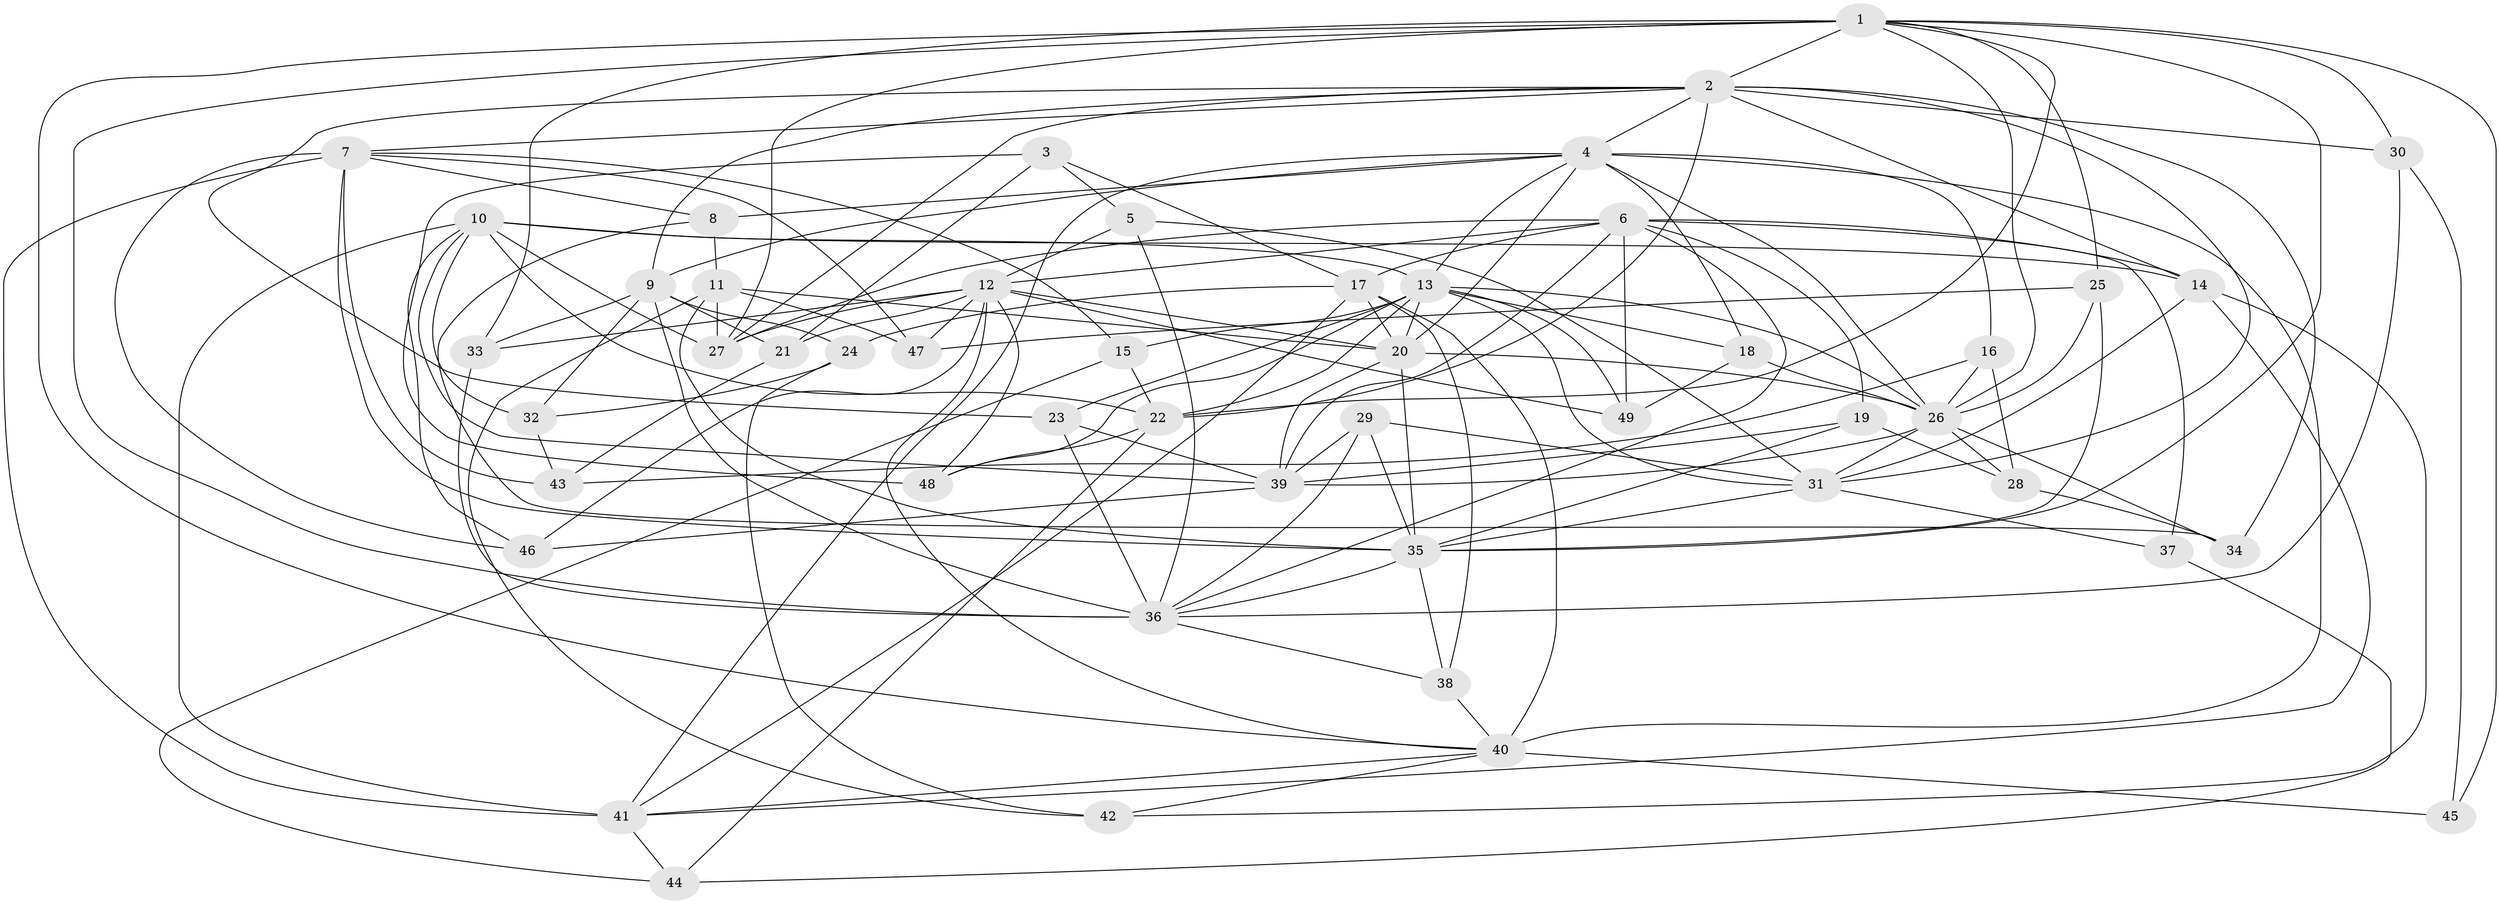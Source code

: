 // original degree distribution, {4: 1.0}
// Generated by graph-tools (version 1.1) at 2025/53/03/04/25 22:53:32]
// undirected, 49 vertices, 147 edges
graph export_dot {
  node [color=gray90,style=filled];
  1;
  2;
  3;
  4;
  5;
  6;
  7;
  8;
  9;
  10;
  11;
  12;
  13;
  14;
  15;
  16;
  17;
  18;
  19;
  20;
  21;
  22;
  23;
  24;
  25;
  26;
  27;
  28;
  29;
  30;
  31;
  32;
  33;
  34;
  35;
  36;
  37;
  38;
  39;
  40;
  41;
  42;
  43;
  44;
  45;
  46;
  47;
  48;
  49;
  1 -- 2 [weight=1.0];
  1 -- 22 [weight=1.0];
  1 -- 25 [weight=1.0];
  1 -- 26 [weight=1.0];
  1 -- 27 [weight=1.0];
  1 -- 30 [weight=1.0];
  1 -- 33 [weight=1.0];
  1 -- 35 [weight=1.0];
  1 -- 36 [weight=2.0];
  1 -- 40 [weight=1.0];
  1 -- 45 [weight=1.0];
  2 -- 4 [weight=1.0];
  2 -- 7 [weight=1.0];
  2 -- 9 [weight=1.0];
  2 -- 14 [weight=1.0];
  2 -- 22 [weight=2.0];
  2 -- 23 [weight=1.0];
  2 -- 27 [weight=1.0];
  2 -- 30 [weight=1.0];
  2 -- 31 [weight=1.0];
  2 -- 34 [weight=1.0];
  3 -- 5 [weight=1.0];
  3 -- 17 [weight=1.0];
  3 -- 21 [weight=1.0];
  3 -- 48 [weight=1.0];
  4 -- 8 [weight=1.0];
  4 -- 9 [weight=1.0];
  4 -- 13 [weight=1.0];
  4 -- 16 [weight=1.0];
  4 -- 18 [weight=1.0];
  4 -- 20 [weight=1.0];
  4 -- 26 [weight=1.0];
  4 -- 40 [weight=1.0];
  4 -- 41 [weight=1.0];
  5 -- 12 [weight=1.0];
  5 -- 31 [weight=1.0];
  5 -- 36 [weight=1.0];
  6 -- 12 [weight=1.0];
  6 -- 14 [weight=1.0];
  6 -- 17 [weight=1.0];
  6 -- 19 [weight=1.0];
  6 -- 27 [weight=1.0];
  6 -- 36 [weight=1.0];
  6 -- 37 [weight=2.0];
  6 -- 39 [weight=1.0];
  6 -- 49 [weight=1.0];
  7 -- 8 [weight=1.0];
  7 -- 15 [weight=1.0];
  7 -- 35 [weight=1.0];
  7 -- 41 [weight=1.0];
  7 -- 43 [weight=1.0];
  7 -- 46 [weight=1.0];
  7 -- 47 [weight=1.0];
  8 -- 11 [weight=1.0];
  8 -- 34 [weight=1.0];
  9 -- 21 [weight=1.0];
  9 -- 24 [weight=1.0];
  9 -- 32 [weight=1.0];
  9 -- 33 [weight=1.0];
  9 -- 36 [weight=2.0];
  10 -- 13 [weight=1.0];
  10 -- 14 [weight=3.0];
  10 -- 22 [weight=1.0];
  10 -- 27 [weight=2.0];
  10 -- 32 [weight=1.0];
  10 -- 39 [weight=1.0];
  10 -- 41 [weight=2.0];
  10 -- 46 [weight=1.0];
  11 -- 20 [weight=1.0];
  11 -- 27 [weight=2.0];
  11 -- 35 [weight=2.0];
  11 -- 42 [weight=1.0];
  11 -- 47 [weight=1.0];
  12 -- 20 [weight=2.0];
  12 -- 21 [weight=1.0];
  12 -- 27 [weight=1.0];
  12 -- 33 [weight=1.0];
  12 -- 40 [weight=1.0];
  12 -- 46 [weight=1.0];
  12 -- 47 [weight=1.0];
  12 -- 48 [weight=1.0];
  12 -- 49 [weight=1.0];
  13 -- 15 [weight=1.0];
  13 -- 18 [weight=1.0];
  13 -- 20 [weight=2.0];
  13 -- 22 [weight=1.0];
  13 -- 23 [weight=1.0];
  13 -- 26 [weight=1.0];
  13 -- 31 [weight=1.0];
  13 -- 48 [weight=1.0];
  13 -- 49 [weight=1.0];
  14 -- 31 [weight=1.0];
  14 -- 41 [weight=1.0];
  14 -- 42 [weight=1.0];
  15 -- 22 [weight=1.0];
  15 -- 44 [weight=1.0];
  16 -- 26 [weight=1.0];
  16 -- 28 [weight=1.0];
  16 -- 43 [weight=1.0];
  17 -- 20 [weight=1.0];
  17 -- 24 [weight=1.0];
  17 -- 38 [weight=1.0];
  17 -- 40 [weight=2.0];
  17 -- 41 [weight=1.0];
  18 -- 26 [weight=1.0];
  18 -- 49 [weight=1.0];
  19 -- 28 [weight=1.0];
  19 -- 35 [weight=1.0];
  19 -- 39 [weight=1.0];
  20 -- 26 [weight=1.0];
  20 -- 35 [weight=1.0];
  20 -- 39 [weight=1.0];
  21 -- 43 [weight=1.0];
  22 -- 44 [weight=1.0];
  22 -- 48 [weight=1.0];
  23 -- 36 [weight=1.0];
  23 -- 39 [weight=1.0];
  24 -- 32 [weight=1.0];
  24 -- 42 [weight=1.0];
  25 -- 26 [weight=1.0];
  25 -- 35 [weight=1.0];
  25 -- 47 [weight=1.0];
  26 -- 28 [weight=1.0];
  26 -- 31 [weight=2.0];
  26 -- 34 [weight=1.0];
  26 -- 39 [weight=1.0];
  28 -- 34 [weight=1.0];
  29 -- 31 [weight=1.0];
  29 -- 35 [weight=1.0];
  29 -- 36 [weight=1.0];
  29 -- 39 [weight=1.0];
  30 -- 36 [weight=1.0];
  30 -- 45 [weight=1.0];
  31 -- 35 [weight=2.0];
  31 -- 37 [weight=1.0];
  32 -- 43 [weight=1.0];
  33 -- 36 [weight=1.0];
  35 -- 36 [weight=1.0];
  35 -- 38 [weight=1.0];
  36 -- 38 [weight=1.0];
  37 -- 44 [weight=1.0];
  38 -- 40 [weight=1.0];
  39 -- 46 [weight=1.0];
  40 -- 41 [weight=1.0];
  40 -- 42 [weight=1.0];
  40 -- 45 [weight=2.0];
  41 -- 44 [weight=1.0];
}
